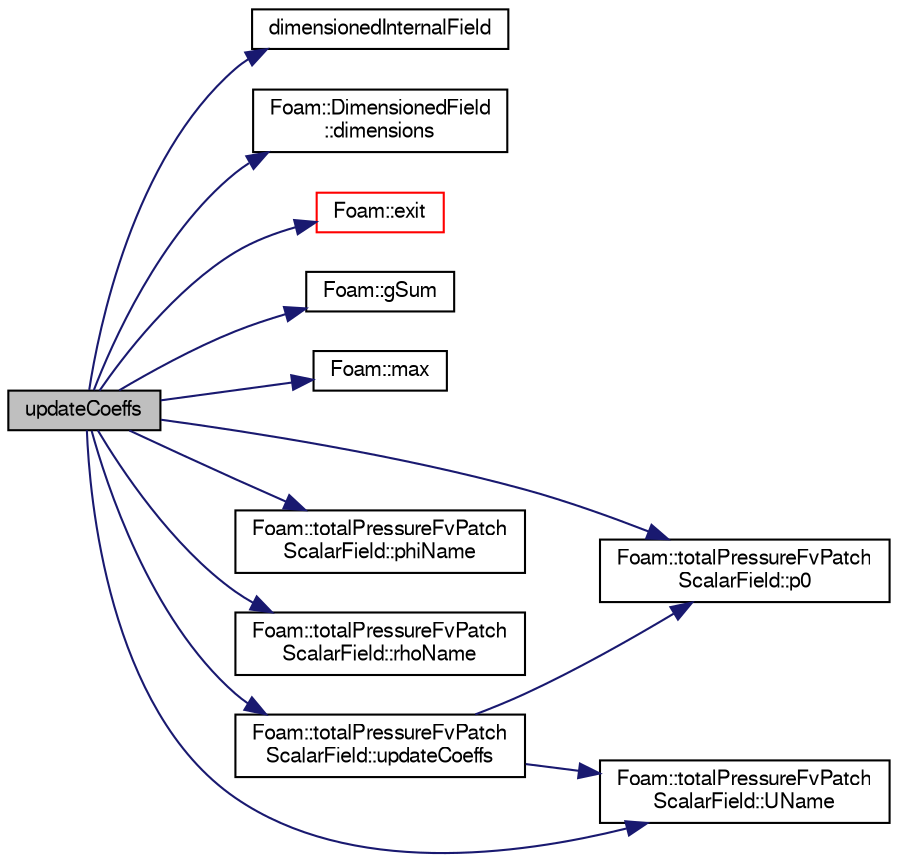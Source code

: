 digraph "updateCoeffs"
{
  bgcolor="transparent";
  edge [fontname="FreeSans",fontsize="10",labelfontname="FreeSans",labelfontsize="10"];
  node [fontname="FreeSans",fontsize="10",shape=record];
  rankdir="LR";
  Node1 [label="updateCoeffs",height=0.2,width=0.4,color="black", fillcolor="grey75", style="filled" fontcolor="black"];
  Node1 -> Node2 [color="midnightblue",fontsize="10",style="solid",fontname="FreeSans"];
  Node2 [label="dimensionedInternalField",height=0.2,width=0.4,color="black",URL="$a03034.html#a942cd19121a46cdc649099eb27c74b18"];
  Node1 -> Node3 [color="midnightblue",fontsize="10",style="solid",fontname="FreeSans"];
  Node3 [label="Foam::DimensionedField\l::dimensions",height=0.2,width=0.4,color="black",URL="$a00511.html#a6098093e7de06370342a85cfae8b31f5",tooltip="Return dimensions. "];
  Node1 -> Node4 [color="midnightblue",fontsize="10",style="solid",fontname="FreeSans"];
  Node4 [label="Foam::exit",height=0.2,width=0.4,color="red",URL="$a10237.html#a06ca7250d8e89caf05243ec094843642"];
  Node1 -> Node5 [color="midnightblue",fontsize="10",style="solid",fontname="FreeSans"];
  Node5 [label="Foam::gSum",height=0.2,width=0.4,color="black",URL="$a10237.html#a11b1ebb4c53ad062332767d75ca96328"];
  Node1 -> Node6 [color="midnightblue",fontsize="10",style="solid",fontname="FreeSans"];
  Node6 [label="Foam::max",height=0.2,width=0.4,color="black",URL="$a10237.html#ac993e906cf2774ae77e666bc24e81733"];
  Node1 -> Node7 [color="midnightblue",fontsize="10",style="solid",fontname="FreeSans"];
  Node7 [label="Foam::totalPressureFvPatch\lScalarField::p0",height=0.2,width=0.4,color="black",URL="$a02566.html#a31895a1d12a7bbf063e11fb20c388588",tooltip="Return the total pressure. "];
  Node1 -> Node8 [color="midnightblue",fontsize="10",style="solid",fontname="FreeSans"];
  Node8 [label="Foam::totalPressureFvPatch\lScalarField::phiName",height=0.2,width=0.4,color="black",URL="$a02566.html#ae4cd641c8be6fbf6ca69634f4b3aca6f",tooltip="Return the name of the flux field. "];
  Node1 -> Node9 [color="midnightblue",fontsize="10",style="solid",fontname="FreeSans"];
  Node9 [label="Foam::totalPressureFvPatch\lScalarField::rhoName",height=0.2,width=0.4,color="black",URL="$a02566.html#a20e8a18824dedffde27512c12c6bbfc0",tooltip="Return the name of the density field. "];
  Node1 -> Node10 [color="midnightblue",fontsize="10",style="solid",fontname="FreeSans"];
  Node10 [label="Foam::totalPressureFvPatch\lScalarField::UName",height=0.2,width=0.4,color="black",URL="$a02566.html#ae44ecf1c893ab89abf958078a8aa390e",tooltip="Return the name of the velocity field. "];
  Node1 -> Node11 [color="midnightblue",fontsize="10",style="solid",fontname="FreeSans"];
  Node11 [label="Foam::totalPressureFvPatch\lScalarField::updateCoeffs",height=0.2,width=0.4,color="black",URL="$a02566.html#a7e24eafac629d3733181cd942d4c902f",tooltip="Update the coefficients associated with the patch field. "];
  Node11 -> Node7 [color="midnightblue",fontsize="10",style="solid",fontname="FreeSans"];
  Node11 -> Node10 [color="midnightblue",fontsize="10",style="solid",fontname="FreeSans"];
}
